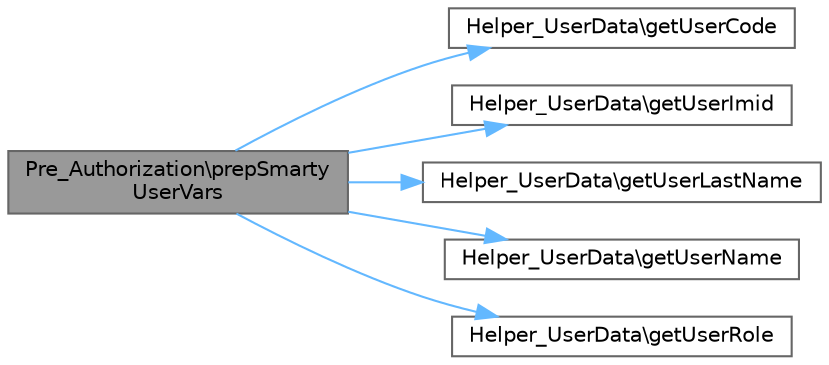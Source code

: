 digraph "Pre_Authorization\prepSmartyUserVars"
{
 // LATEX_PDF_SIZE
  bgcolor="transparent";
  edge [fontname=Helvetica,fontsize=10,labelfontname=Helvetica,labelfontsize=10];
  node [fontname=Helvetica,fontsize=10,shape=box,height=0.2,width=0.4];
  rankdir="LR";
  Node1 [id="Node000001",label="Pre_Authorization\\prepSmarty\lUserVars",height=0.2,width=0.4,color="gray40", fillcolor="grey60", style="filled", fontcolor="black",tooltip="Prepares user variables for Smarty templates."];
  Node1 -> Node2 [id="edge1_Node000001_Node000002",color="steelblue1",style="solid",tooltip=" "];
  Node2 [id="Node000002",label="Helper_UserData\\getUserCode",height=0.2,width=0.4,color="grey40", fillcolor="white", style="filled",URL="$class_helper___user_data.html#a737d2a85d704a52c31a07839a66a1dfb",tooltip="Gets the user's identifying code."];
  Node1 -> Node3 [id="edge2_Node000001_Node000003",color="steelblue1",style="solid",tooltip=" "];
  Node3 [id="Node000003",label="Helper_UserData\\getUserImid",height=0.2,width=0.4,color="grey40", fillcolor="white", style="filled",URL="$class_helper___user_data.html#a1796ac99f41c5ce628ea1d7cba9e443c",tooltip="Gets the user's IM identifier."];
  Node1 -> Node4 [id="edge3_Node000001_Node000004",color="steelblue1",style="solid",tooltip=" "];
  Node4 [id="Node000004",label="Helper_UserData\\getUserLastName",height=0.2,width=0.4,color="grey40", fillcolor="white", style="filled",URL="$class_helper___user_data.html#a06b37088770d49c411cc40ec90bc4a36",tooltip="Gets the user's last name."];
  Node1 -> Node5 [id="edge4_Node000001_Node000005",color="steelblue1",style="solid",tooltip=" "];
  Node5 [id="Node000005",label="Helper_UserData\\getUserName",height=0.2,width=0.4,color="grey40", fillcolor="white", style="filled",URL="$class_helper___user_data.html#a107e7d6b1400eb7bec844e72754163c1",tooltip="Gets the user's first name."];
  Node1 -> Node6 [id="edge5_Node000001_Node000006",color="steelblue1",style="solid",tooltip=" "];
  Node6 [id="Node000006",label="Helper_UserData\\getUserRole",height=0.2,width=0.4,color="grey40", fillcolor="white", style="filled",URL="$class_helper___user_data.html#ab438a5c6d181e845d7956578bb51dc3a",tooltip="Gets the user's role in the system."];
}
